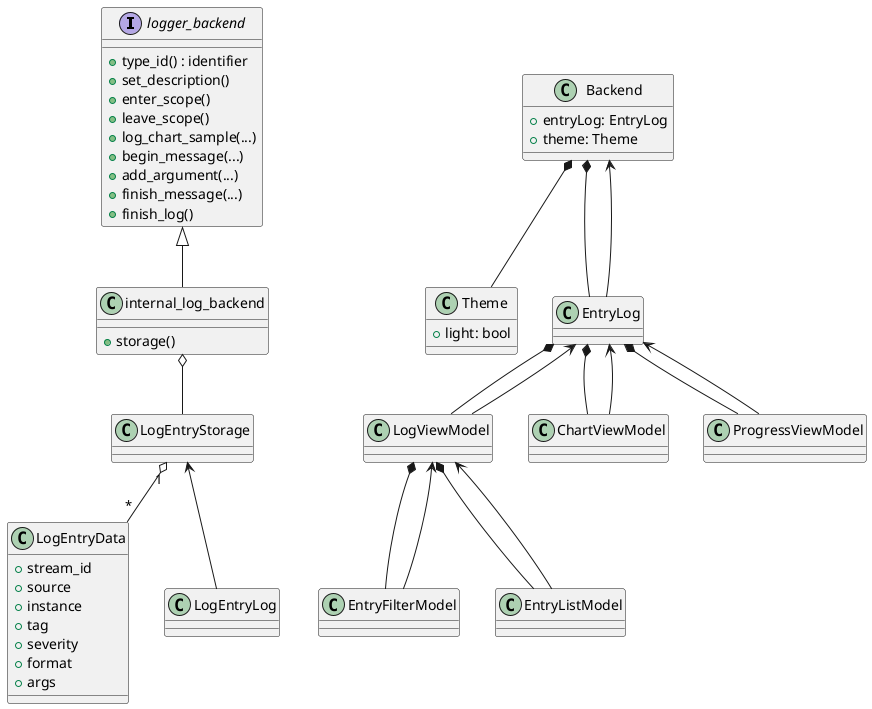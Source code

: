 @startuml

interface logger_backend {
    +type_id() : identifier
    +set_description()
    +enter_scope()
    +leave_scope()
    +log_chart_sample(...)
    +begin_message(...)
    +add_argument(...)
    +finish_message(...)
    +finish_log()
}

class internal_log_backend {
    +storage()
}

class Backend {
    +entryLog: EntryLog
    +theme: Theme
}

class Theme {
    +light: bool
}

class LogEntryData {
    +stream_id
    +source
    +instance
    +tag
    +severity
    +format
    +args
}

class LogEntryStorage {
}

class EntryLog {
}

class LogViewModel {
}

class EntryFilterModel {
}

class EntryListModel {
}

class ChartViewModel {
}

class ProgressViewModel {
}

logger_backend <|-- internal_log_backend
internal_log_backend o-- LogEntryStorage

Backend *-- Theme
Backend *-- EntryLog
Backend <-- EntryLog
LogEntryStorage <-- LogEntryLog
LogEntryStorage "1" o-- "*" LogEntryData
EntryLog *-- LogViewModel
EntryLog <-- LogViewModel
LogViewModel *-- EntryFilterModel
LogViewModel <-- EntryFilterModel
LogViewModel *-- EntryListModel
LogViewModel <-- EntryListModel
EntryLog *-- ChartViewModel
EntryLog <-- ChartViewModel
EntryLog *-- ProgressViewModel
EntryLog <-- ProgressViewModel

@enduml
